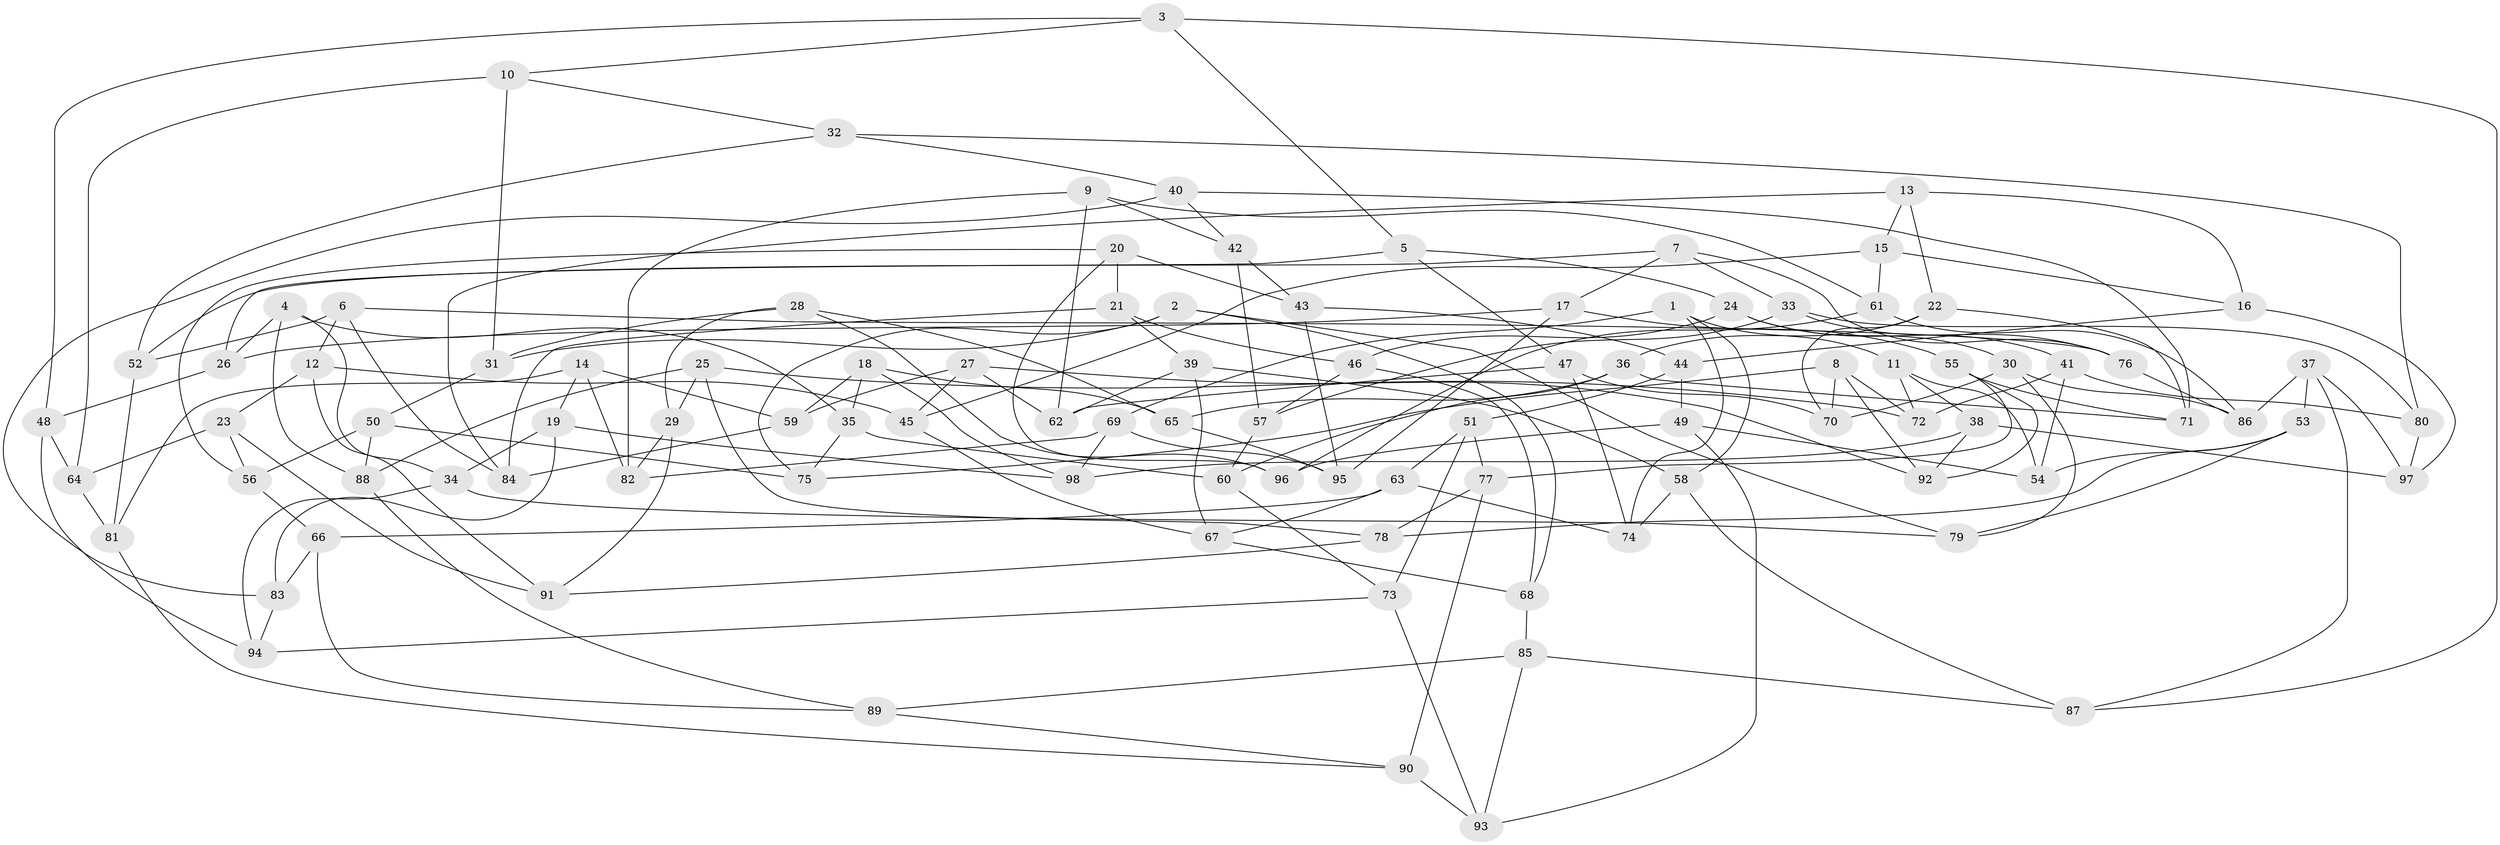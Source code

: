 // coarse degree distribution, {3: 0.1282051282051282, 5: 0.1794871794871795, 4: 0.38461538461538464, 7: 0.07692307692307693, 6: 0.07692307692307693, 2: 0.02564102564102564, 8: 0.02564102564102564, 10: 0.02564102564102564, 11: 0.05128205128205128, 9: 0.02564102564102564}
// Generated by graph-tools (version 1.1) at 2025/01/03/04/25 22:01:11]
// undirected, 98 vertices, 196 edges
graph export_dot {
graph [start="1"]
  node [color=gray90,style=filled];
  1;
  2;
  3;
  4;
  5;
  6;
  7;
  8;
  9;
  10;
  11;
  12;
  13;
  14;
  15;
  16;
  17;
  18;
  19;
  20;
  21;
  22;
  23;
  24;
  25;
  26;
  27;
  28;
  29;
  30;
  31;
  32;
  33;
  34;
  35;
  36;
  37;
  38;
  39;
  40;
  41;
  42;
  43;
  44;
  45;
  46;
  47;
  48;
  49;
  50;
  51;
  52;
  53;
  54;
  55;
  56;
  57;
  58;
  59;
  60;
  61;
  62;
  63;
  64;
  65;
  66;
  67;
  68;
  69;
  70;
  71;
  72;
  73;
  74;
  75;
  76;
  77;
  78;
  79;
  80;
  81;
  82;
  83;
  84;
  85;
  86;
  87;
  88;
  89;
  90;
  91;
  92;
  93;
  94;
  95;
  96;
  97;
  98;
  1 -- 74;
  1 -- 58;
  1 -- 69;
  1 -- 11;
  2 -- 31;
  2 -- 68;
  2 -- 75;
  2 -- 79;
  3 -- 87;
  3 -- 5;
  3 -- 10;
  3 -- 48;
  4 -- 26;
  4 -- 88;
  4 -- 35;
  4 -- 34;
  5 -- 24;
  5 -- 26;
  5 -- 47;
  6 -- 84;
  6 -- 52;
  6 -- 76;
  6 -- 12;
  7 -- 33;
  7 -- 76;
  7 -- 17;
  7 -- 52;
  8 -- 75;
  8 -- 92;
  8 -- 70;
  8 -- 72;
  9 -- 62;
  9 -- 61;
  9 -- 42;
  9 -- 82;
  10 -- 64;
  10 -- 32;
  10 -- 31;
  11 -- 72;
  11 -- 54;
  11 -- 38;
  12 -- 91;
  12 -- 45;
  12 -- 23;
  13 -- 22;
  13 -- 16;
  13 -- 84;
  13 -- 15;
  14 -- 81;
  14 -- 82;
  14 -- 19;
  14 -- 59;
  15 -- 16;
  15 -- 45;
  15 -- 61;
  16 -- 97;
  16 -- 44;
  17 -- 55;
  17 -- 95;
  17 -- 26;
  18 -- 65;
  18 -- 59;
  18 -- 35;
  18 -- 98;
  19 -- 34;
  19 -- 83;
  19 -- 98;
  20 -- 56;
  20 -- 21;
  20 -- 43;
  20 -- 96;
  21 -- 39;
  21 -- 84;
  21 -- 46;
  22 -- 36;
  22 -- 71;
  22 -- 70;
  23 -- 56;
  23 -- 64;
  23 -- 91;
  24 -- 46;
  24 -- 30;
  24 -- 41;
  25 -- 72;
  25 -- 78;
  25 -- 29;
  25 -- 88;
  26 -- 48;
  27 -- 59;
  27 -- 92;
  27 -- 62;
  27 -- 45;
  28 -- 31;
  28 -- 29;
  28 -- 96;
  28 -- 65;
  29 -- 82;
  29 -- 91;
  30 -- 86;
  30 -- 79;
  30 -- 70;
  31 -- 50;
  32 -- 40;
  32 -- 52;
  32 -- 80;
  33 -- 57;
  33 -- 80;
  33 -- 76;
  34 -- 94;
  34 -- 79;
  35 -- 75;
  35 -- 60;
  36 -- 71;
  36 -- 65;
  36 -- 60;
  37 -- 97;
  37 -- 53;
  37 -- 87;
  37 -- 86;
  38 -- 98;
  38 -- 97;
  38 -- 92;
  39 -- 62;
  39 -- 58;
  39 -- 67;
  40 -- 71;
  40 -- 83;
  40 -- 42;
  41 -- 72;
  41 -- 80;
  41 -- 54;
  42 -- 43;
  42 -- 57;
  43 -- 44;
  43 -- 95;
  44 -- 49;
  44 -- 51;
  45 -- 67;
  46 -- 68;
  46 -- 57;
  47 -- 62;
  47 -- 70;
  47 -- 74;
  48 -- 64;
  48 -- 94;
  49 -- 96;
  49 -- 54;
  49 -- 93;
  50 -- 88;
  50 -- 56;
  50 -- 75;
  51 -- 63;
  51 -- 77;
  51 -- 73;
  52 -- 81;
  53 -- 54;
  53 -- 78;
  53 -- 79;
  55 -- 71;
  55 -- 92;
  55 -- 77;
  56 -- 66;
  57 -- 60;
  58 -- 87;
  58 -- 74;
  59 -- 84;
  60 -- 73;
  61 -- 86;
  61 -- 96;
  63 -- 66;
  63 -- 67;
  63 -- 74;
  64 -- 81;
  65 -- 95;
  66 -- 89;
  66 -- 83;
  67 -- 68;
  68 -- 85;
  69 -- 98;
  69 -- 95;
  69 -- 82;
  73 -- 93;
  73 -- 94;
  76 -- 86;
  77 -- 90;
  77 -- 78;
  78 -- 91;
  80 -- 97;
  81 -- 90;
  83 -- 94;
  85 -- 93;
  85 -- 87;
  85 -- 89;
  88 -- 89;
  89 -- 90;
  90 -- 93;
}
